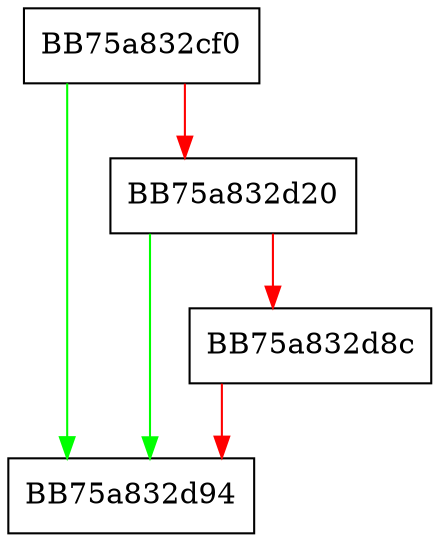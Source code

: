 digraph LogDetection {
  node [shape="box"];
  graph [splines=ortho];
  BB75a832cf0 -> BB75a832d94 [color="green"];
  BB75a832cf0 -> BB75a832d20 [color="red"];
  BB75a832d20 -> BB75a832d94 [color="green"];
  BB75a832d20 -> BB75a832d8c [color="red"];
  BB75a832d8c -> BB75a832d94 [color="red"];
}